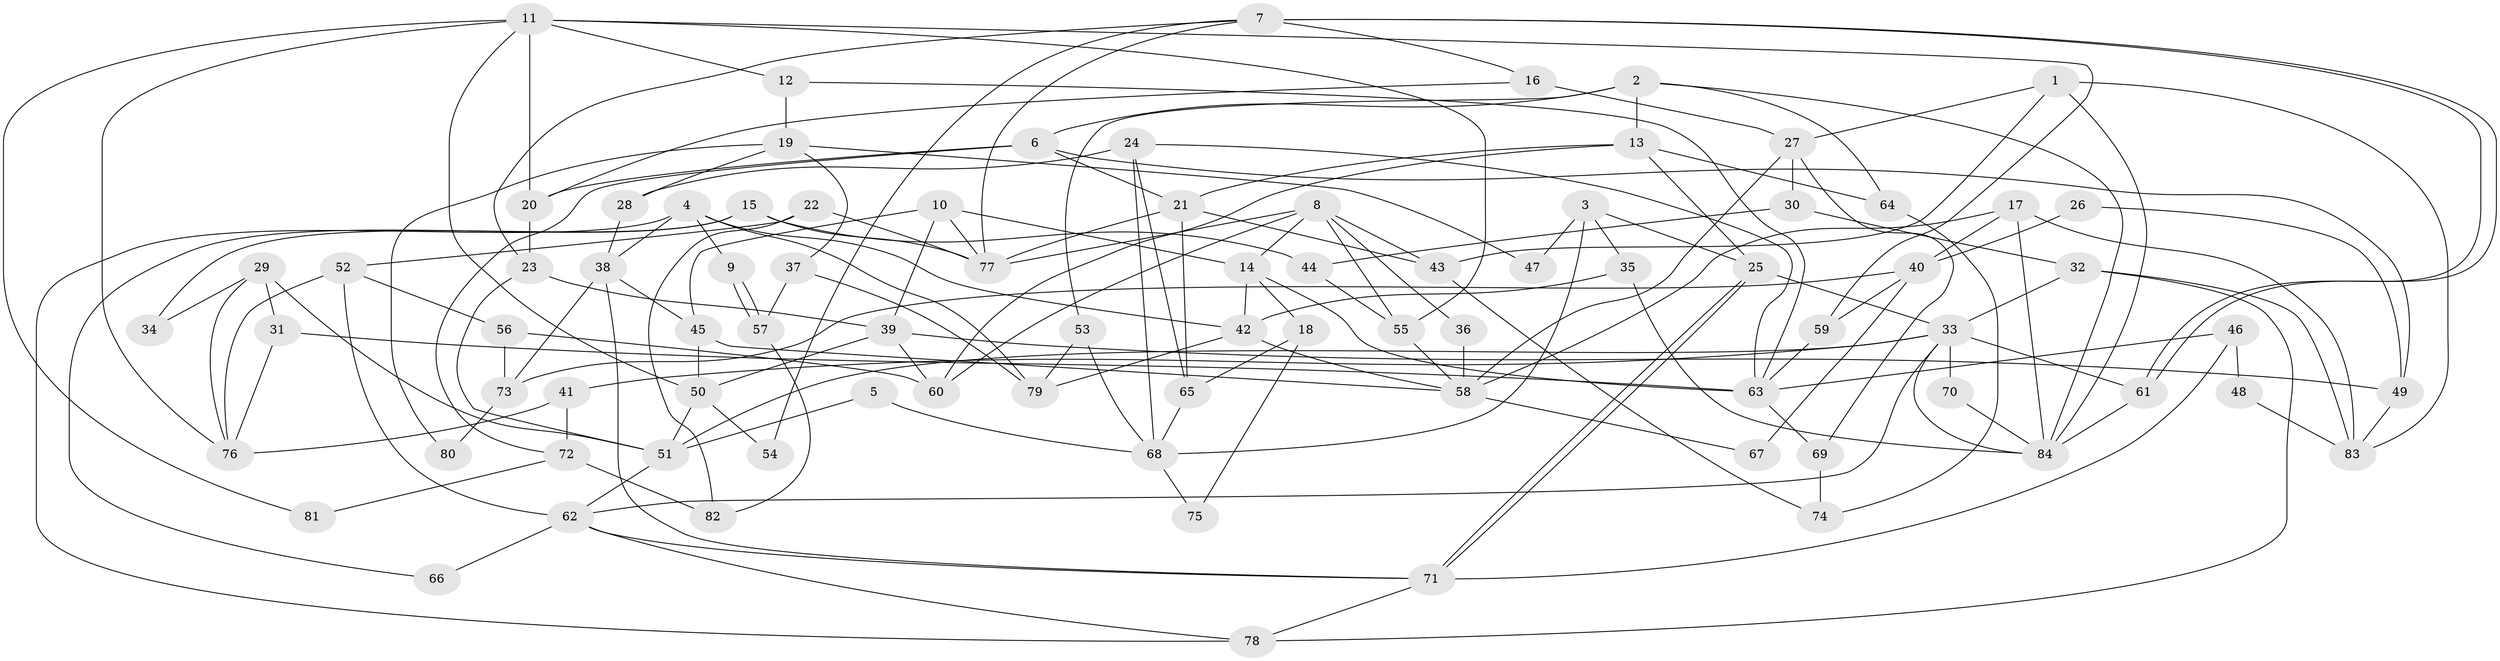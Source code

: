// Generated by graph-tools (version 1.1) at 2025/50/03/09/25 03:50:12]
// undirected, 84 vertices, 168 edges
graph export_dot {
graph [start="1"]
  node [color=gray90,style=filled];
  1;
  2;
  3;
  4;
  5;
  6;
  7;
  8;
  9;
  10;
  11;
  12;
  13;
  14;
  15;
  16;
  17;
  18;
  19;
  20;
  21;
  22;
  23;
  24;
  25;
  26;
  27;
  28;
  29;
  30;
  31;
  32;
  33;
  34;
  35;
  36;
  37;
  38;
  39;
  40;
  41;
  42;
  43;
  44;
  45;
  46;
  47;
  48;
  49;
  50;
  51;
  52;
  53;
  54;
  55;
  56;
  57;
  58;
  59;
  60;
  61;
  62;
  63;
  64;
  65;
  66;
  67;
  68;
  69;
  70;
  71;
  72;
  73;
  74;
  75;
  76;
  77;
  78;
  79;
  80;
  81;
  82;
  83;
  84;
  1 -- 84;
  1 -- 83;
  1 -- 27;
  1 -- 43;
  2 -- 13;
  2 -- 6;
  2 -- 53;
  2 -- 64;
  2 -- 84;
  3 -- 25;
  3 -- 68;
  3 -- 35;
  3 -- 47;
  4 -- 78;
  4 -- 38;
  4 -- 9;
  4 -- 42;
  4 -- 79;
  5 -- 68;
  5 -- 51;
  6 -- 21;
  6 -- 49;
  6 -- 20;
  6 -- 72;
  7 -- 16;
  7 -- 61;
  7 -- 61;
  7 -- 23;
  7 -- 54;
  7 -- 77;
  8 -- 14;
  8 -- 77;
  8 -- 36;
  8 -- 43;
  8 -- 55;
  8 -- 60;
  9 -- 57;
  9 -- 57;
  10 -- 39;
  10 -- 45;
  10 -- 14;
  10 -- 77;
  11 -- 20;
  11 -- 55;
  11 -- 12;
  11 -- 50;
  11 -- 59;
  11 -- 76;
  11 -- 81;
  12 -- 63;
  12 -- 19;
  13 -- 64;
  13 -- 21;
  13 -- 25;
  13 -- 60;
  14 -- 42;
  14 -- 18;
  14 -- 63;
  15 -- 44;
  15 -- 77;
  15 -- 34;
  15 -- 66;
  16 -- 20;
  16 -- 27;
  17 -- 84;
  17 -- 58;
  17 -- 40;
  17 -- 83;
  18 -- 65;
  18 -- 75;
  19 -- 28;
  19 -- 37;
  19 -- 47;
  19 -- 80;
  20 -- 23;
  21 -- 77;
  21 -- 43;
  21 -- 65;
  22 -- 52;
  22 -- 77;
  22 -- 82;
  23 -- 39;
  23 -- 51;
  24 -- 65;
  24 -- 63;
  24 -- 28;
  24 -- 68;
  25 -- 71;
  25 -- 71;
  25 -- 33;
  26 -- 40;
  26 -- 49;
  27 -- 58;
  27 -- 30;
  27 -- 69;
  28 -- 38;
  29 -- 51;
  29 -- 76;
  29 -- 31;
  29 -- 34;
  30 -- 32;
  30 -- 44;
  31 -- 76;
  31 -- 63;
  32 -- 33;
  32 -- 78;
  32 -- 83;
  33 -- 84;
  33 -- 41;
  33 -- 51;
  33 -- 61;
  33 -- 62;
  33 -- 70;
  35 -- 84;
  35 -- 42;
  36 -- 58;
  37 -- 79;
  37 -- 57;
  38 -- 73;
  38 -- 71;
  38 -- 45;
  39 -- 60;
  39 -- 50;
  39 -- 49;
  40 -- 59;
  40 -- 67;
  40 -- 73;
  41 -- 72;
  41 -- 76;
  42 -- 58;
  42 -- 79;
  43 -- 74;
  44 -- 55;
  45 -- 50;
  45 -- 58;
  46 -- 63;
  46 -- 71;
  46 -- 48;
  48 -- 83;
  49 -- 83;
  50 -- 51;
  50 -- 54;
  51 -- 62;
  52 -- 62;
  52 -- 76;
  52 -- 56;
  53 -- 79;
  53 -- 68;
  55 -- 58;
  56 -- 60;
  56 -- 73;
  57 -- 82;
  58 -- 67;
  59 -- 63;
  61 -- 84;
  62 -- 66;
  62 -- 71;
  62 -- 78;
  63 -- 69;
  64 -- 74;
  65 -- 68;
  68 -- 75;
  69 -- 74;
  70 -- 84;
  71 -- 78;
  72 -- 82;
  72 -- 81;
  73 -- 80;
}
